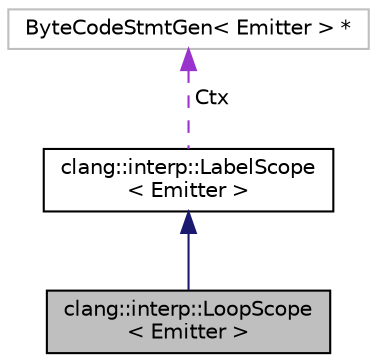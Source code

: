 digraph "clang::interp::LoopScope&lt; Emitter &gt;"
{
 // LATEX_PDF_SIZE
  bgcolor="transparent";
  edge [fontname="Helvetica",fontsize="10",labelfontname="Helvetica",labelfontsize="10"];
  node [fontname="Helvetica",fontsize="10",shape=record];
  Node1 [label="clang::interp::LoopScope\l\< Emitter \>",height=0.2,width=0.4,color="black", fillcolor="grey75", style="filled", fontcolor="black",tooltip="Sets the context for break/continue statements."];
  Node2 -> Node1 [dir="back",color="midnightblue",fontsize="10",style="solid",fontname="Helvetica"];
  Node2 [label="clang::interp::LabelScope\l\< Emitter \>",height=0.2,width=0.4,color="black",URL="$classclang_1_1interp_1_1LabelScope.html",tooltip="Scope managing label targets."];
  Node3 -> Node2 [dir="back",color="darkorchid3",fontsize="10",style="dashed",label=" Ctx" ,fontname="Helvetica"];
  Node3 [label="ByteCodeStmtGen\< Emitter \> *",height=0.2,width=0.4,color="grey75",tooltip=" "];
}
